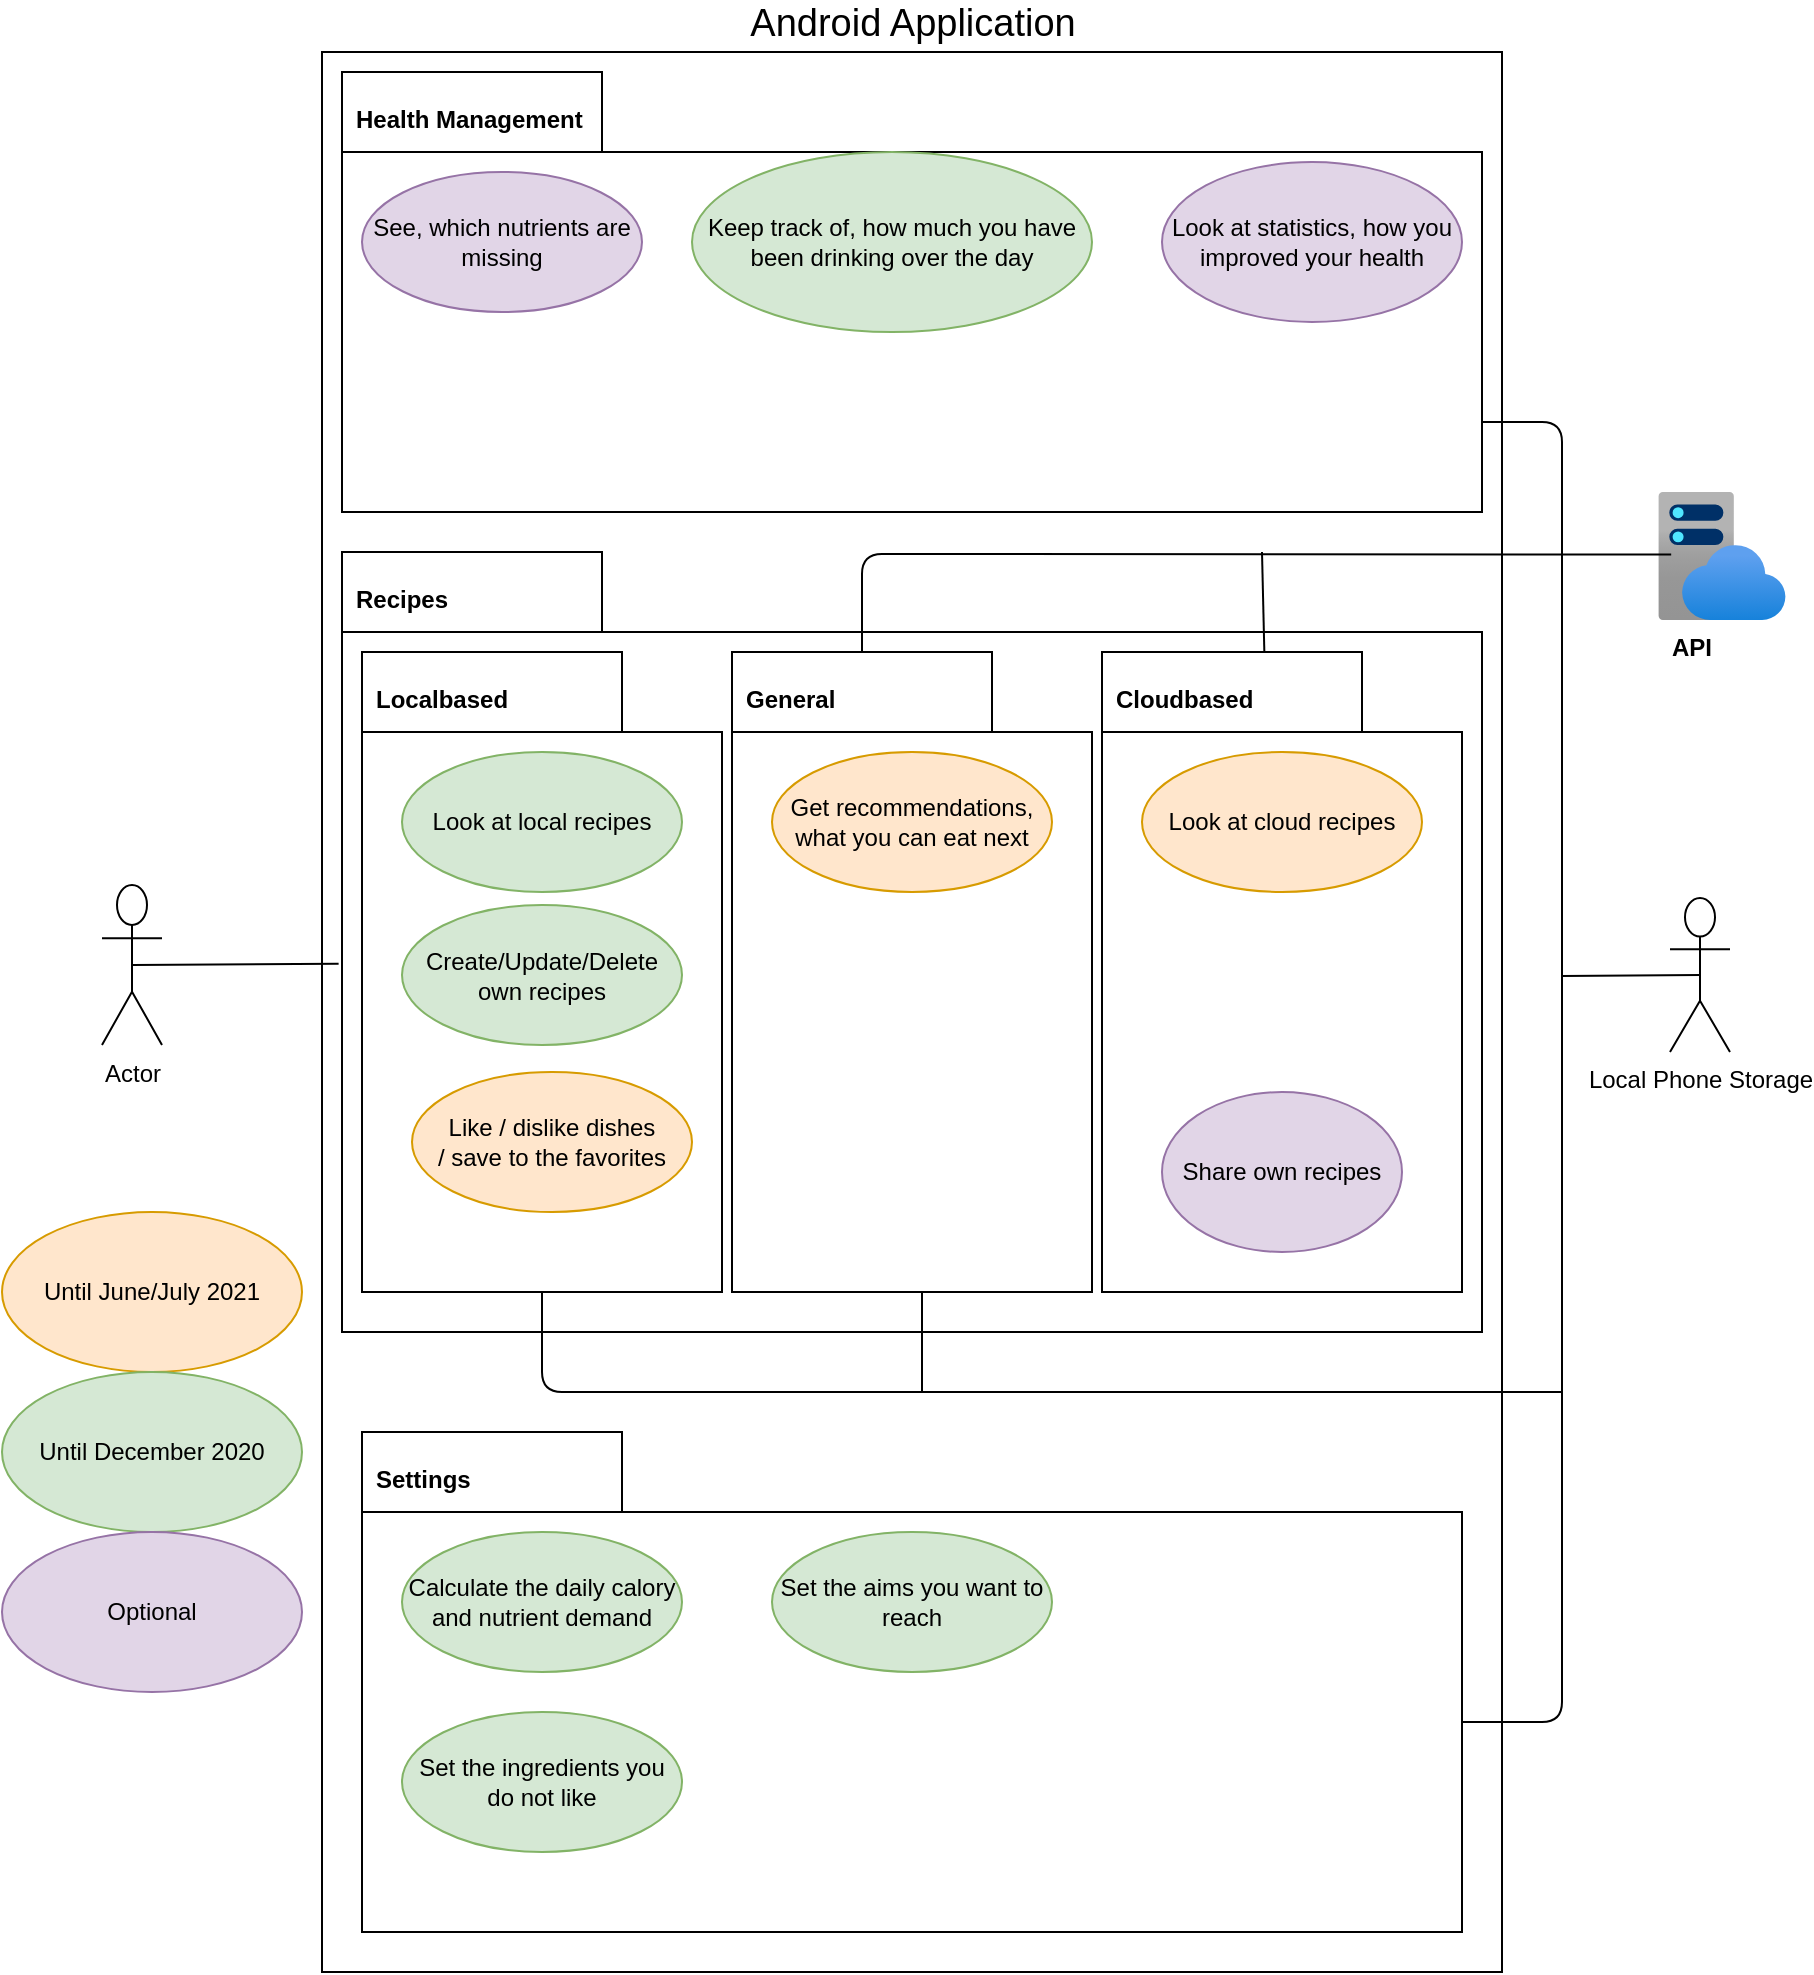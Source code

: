 <mxfile version="14.6.13" type="github">
  <diagram id="aKsNltxN8iCzFuj265N8" name="Page-1">
    <mxGraphModel dx="1865" dy="548" grid="1" gridSize="10" guides="1" tooltips="1" connect="1" arrows="1" fold="1" page="1" pageScale="1" pageWidth="827" pageHeight="1169" math="0" shadow="0">
      <root>
        <mxCell id="0" />
        <mxCell id="1" parent="0" />
        <mxCell id="Vf2kTsaKdGU_a6W1L_Ca-1" value="&lt;font style=&quot;font-size: 19px&quot;&gt;Android Application&lt;/font&gt;" style="html=1;labelPosition=center;verticalLabelPosition=top;align=center;verticalAlign=bottom;" parent="1" vertex="1">
          <mxGeometry x="60" y="50" width="590" height="960" as="geometry" />
        </mxCell>
        <mxCell id="Vf2kTsaKdGU_a6W1L_Ca-2" value="Actor" style="shape=umlActor;verticalLabelPosition=bottom;verticalAlign=top;html=1;" parent="1" vertex="1">
          <mxGeometry x="-50" y="466.5" width="30" height="80" as="geometry" />
        </mxCell>
        <UserObject label="Health Management" id="Vf2kTsaKdGU_a6W1L_Ca-3">
          <mxCell style="shape=folder;fontStyle=1;spacingTop=10;tabWidth=130;tabHeight=40;tabPosition=left;html=1;labelPosition=center;verticalLabelPosition=middle;align=left;verticalAlign=top;labelBorderColor=none;spacingLeft=5;" parent="1" vertex="1">
            <mxGeometry x="70" y="60" width="570" height="220" as="geometry" />
          </mxCell>
        </UserObject>
        <mxCell id="Vf2kTsaKdGU_a6W1L_Ca-4" value="See, which nutrients are missing" style="ellipse;whiteSpace=wrap;html=1;align=center;fillColor=#e1d5e7;strokeColor=#9673a6;" parent="1" vertex="1">
          <mxGeometry x="80" y="110" width="140" height="70" as="geometry" />
        </mxCell>
        <UserObject label="Recipes" id="Vf2kTsaKdGU_a6W1L_Ca-5">
          <mxCell style="shape=folder;fontStyle=1;spacingTop=10;tabWidth=130;tabHeight=40;tabPosition=left;html=1;labelPosition=center;verticalLabelPosition=middle;align=left;verticalAlign=top;labelBorderColor=none;spacingLeft=5;" parent="1" vertex="1">
            <mxGeometry x="70" y="300" width="570" height="390" as="geometry" />
          </mxCell>
        </UserObject>
        <mxCell id="Vf2kTsaKdGU_a6W1L_Ca-6" value="Keep track of, how much you have been drinking over the day" style="ellipse;whiteSpace=wrap;html=1;align=center;fillColor=#d5e8d4;strokeColor=#82b366;" parent="1" vertex="1">
          <mxGeometry x="245" y="100" width="200" height="90" as="geometry" />
        </mxCell>
        <mxCell id="Vf2kTsaKdGU_a6W1L_Ca-7" value="Look at statistics, how you improved your health" style="ellipse;whiteSpace=wrap;html=1;align=center;fillColor=#e1d5e7;strokeColor=#9673a6;" parent="1" vertex="1">
          <mxGeometry x="480" y="105" width="150" height="80" as="geometry" />
        </mxCell>
        <UserObject label="Settings" id="Vf2kTsaKdGU_a6W1L_Ca-8">
          <mxCell style="shape=folder;fontStyle=1;spacingTop=10;tabWidth=130;tabHeight=40;tabPosition=left;html=1;labelPosition=center;verticalLabelPosition=middle;align=left;verticalAlign=top;labelBorderColor=none;spacingLeft=5;" parent="1" vertex="1">
            <mxGeometry x="80" y="740" width="550" height="250" as="geometry" />
          </mxCell>
        </UserObject>
        <mxCell id="Vf2kTsaKdGU_a6W1L_Ca-9" value="Calculate the daily calory and nutrient demand" style="ellipse;whiteSpace=wrap;html=1;align=center;fillColor=#d5e8d4;strokeColor=#82b366;" parent="1" vertex="1">
          <mxGeometry x="100" y="790" width="140" height="70" as="geometry" />
        </mxCell>
        <mxCell id="Vf2kTsaKdGU_a6W1L_Ca-10" value="Set the aims you want to reach" style="ellipse;whiteSpace=wrap;html=1;align=center;fillColor=#d5e8d4;strokeColor=#82b366;" parent="1" vertex="1">
          <mxGeometry x="285" y="790" width="140" height="70" as="geometry" />
        </mxCell>
        <mxCell id="Vf2kTsaKdGU_a6W1L_Ca-11" value="Set the ingredients you do not like" style="ellipse;whiteSpace=wrap;html=1;align=center;fillColor=#d5e8d4;strokeColor=#82b366;" parent="1" vertex="1">
          <mxGeometry x="100" y="880" width="140" height="70" as="geometry" />
        </mxCell>
        <mxCell id="Vf2kTsaKdGU_a6W1L_Ca-12" value="Local Phone Storage&lt;br&gt;" style="shape=umlActor;verticalLabelPosition=bottom;verticalAlign=top;html=1;outlineConnect=0;" parent="1" vertex="1">
          <mxGeometry x="734" y="473" width="30" height="77" as="geometry" />
        </mxCell>
        <UserObject label="Localbased" id="Vf2kTsaKdGU_a6W1L_Ca-13">
          <mxCell style="shape=folder;fontStyle=1;spacingTop=10;tabWidth=130;tabHeight=40;tabPosition=left;html=1;labelPosition=center;verticalLabelPosition=middle;align=left;verticalAlign=top;labelBorderColor=none;spacingLeft=5;" parent="1" vertex="1">
            <mxGeometry x="80" y="350" width="180" height="320" as="geometry" />
          </mxCell>
        </UserObject>
        <mxCell id="Vf2kTsaKdGU_a6W1L_Ca-14" value="Look at local recipes" style="ellipse;whiteSpace=wrap;html=1;align=center;fillColor=#d5e8d4;strokeColor=#82b366;" parent="1" vertex="1">
          <mxGeometry x="100" y="400" width="140" height="70" as="geometry" />
        </mxCell>
        <mxCell id="Vf2kTsaKdGU_a6W1L_Ca-15" value="Create/Update/Delete own recipes" style="ellipse;whiteSpace=wrap;html=1;align=center;fillColor=#d5e8d4;strokeColor=#82b366;" parent="1" vertex="1">
          <mxGeometry x="100" y="476.5" width="140" height="70" as="geometry" />
        </mxCell>
        <UserObject label="Cloudbased" id="Vf2kTsaKdGU_a6W1L_Ca-16">
          <mxCell style="shape=folder;fontStyle=1;spacingTop=10;tabWidth=130;tabHeight=40;tabPosition=left;html=1;labelPosition=center;verticalLabelPosition=middle;align=left;verticalAlign=top;labelBorderColor=none;spacingLeft=5;" parent="1" vertex="1">
            <mxGeometry x="450" y="350" width="180" height="320" as="geometry" />
          </mxCell>
        </UserObject>
        <UserObject label="General" id="Vf2kTsaKdGU_a6W1L_Ca-17">
          <mxCell style="shape=folder;fontStyle=1;spacingTop=10;tabWidth=130;tabHeight=40;tabPosition=left;html=1;labelPosition=center;verticalLabelPosition=middle;align=left;verticalAlign=top;labelBorderColor=none;spacingLeft=5;" parent="1" vertex="1">
            <mxGeometry x="265" y="350" width="180" height="320" as="geometry" />
          </mxCell>
        </UserObject>
        <mxCell id="Vf2kTsaKdGU_a6W1L_Ca-18" value="Get recommendations, what you can eat next" style="ellipse;whiteSpace=wrap;html=1;align=center;fillColor=#ffe6cc;strokeColor=#d79b00;" parent="1" vertex="1">
          <mxGeometry x="285" y="400" width="140" height="70" as="geometry" />
        </mxCell>
        <mxCell id="Vf2kTsaKdGU_a6W1L_Ca-19" value="Like / dislike dishes&lt;br&gt;/ save to the favorites" style="ellipse;whiteSpace=wrap;html=1;align=center;fillColor=#ffe6cc;strokeColor=#d79b00;" parent="1" vertex="1">
          <mxGeometry x="105" y="560" width="140" height="70" as="geometry" />
        </mxCell>
        <mxCell id="Vf2kTsaKdGU_a6W1L_Ca-20" value="Look at cloud recipes" style="ellipse;whiteSpace=wrap;html=1;align=center;fillColor=#ffe6cc;strokeColor=#d79b00;" parent="1" vertex="1">
          <mxGeometry x="470" y="400" width="140" height="70" as="geometry" />
        </mxCell>
        <mxCell id="Vf2kTsaKdGU_a6W1L_Ca-21" value="" style="group" parent="1" vertex="1" connectable="0">
          <mxGeometry x="711" y="270" width="81" height="90" as="geometry" />
        </mxCell>
        <mxCell id="Vf2kTsaKdGU_a6W1L_Ca-22" value="" style="aspect=fixed;html=1;points=[];align=center;image;fontSize=12;image=img/lib/azure2/app_services/App_Service_Plans.svg;gradientColor=none;" parent="Vf2kTsaKdGU_a6W1L_Ca-21" vertex="1">
          <mxGeometry x="17" width="64" height="64" as="geometry" />
        </mxCell>
        <mxCell id="Vf2kTsaKdGU_a6W1L_Ca-23" value="API" style="text;align=center;fontStyle=1;verticalAlign=middle;spacingLeft=3;spacingRight=3;strokeColor=none;rotatable=0;points=[[0,0.5],[1,0.5]];portConstraint=eastwest;" parent="Vf2kTsaKdGU_a6W1L_Ca-21" vertex="1">
          <mxGeometry y="64" width="68" height="26" as="geometry" />
        </mxCell>
        <mxCell id="Vf2kTsaKdGU_a6W1L_Ca-24" value="" style="endArrow=none;html=1;entryX=0.103;entryY=0.489;entryDx=0;entryDy=0;entryPerimeter=0;exitX=0;exitY=0;exitDx=65;exitDy=0;exitPerimeter=0;" parent="1" source="Vf2kTsaKdGU_a6W1L_Ca-17" target="Vf2kTsaKdGU_a6W1L_Ca-22" edge="1">
          <mxGeometry width="50" height="50" relative="1" as="geometry">
            <mxPoint x="680" y="470" as="sourcePoint" />
            <mxPoint x="730" y="420" as="targetPoint" />
            <Array as="points">
              <mxPoint x="330" y="301" />
            </Array>
          </mxGeometry>
        </mxCell>
        <mxCell id="Vf2kTsaKdGU_a6W1L_Ca-25" value="" style="endArrow=none;html=1;exitX=0.451;exitY=0.001;exitDx=0;exitDy=0;exitPerimeter=0;" parent="1" source="Vf2kTsaKdGU_a6W1L_Ca-16" edge="1">
          <mxGeometry width="50" height="50" relative="1" as="geometry">
            <mxPoint x="730" y="450" as="sourcePoint" />
            <mxPoint x="530" y="300" as="targetPoint" />
          </mxGeometry>
        </mxCell>
        <mxCell id="Vf2kTsaKdGU_a6W1L_Ca-26" value="Share own recipes" style="ellipse;whiteSpace=wrap;html=1;fillColor=#e1d5e7;strokeColor=#9673a6;" parent="1" vertex="1">
          <mxGeometry x="480" y="570" width="120" height="80" as="geometry" />
        </mxCell>
        <mxCell id="Vf2kTsaKdGU_a6W1L_Ca-27" value="" style="endArrow=none;html=1;exitX=0.5;exitY=0.5;exitDx=0;exitDy=0;exitPerimeter=0;entryX=-0.065;entryY=0.487;entryDx=0;entryDy=0;entryPerimeter=0;" parent="1" source="Vf2kTsaKdGU_a6W1L_Ca-2" target="Vf2kTsaKdGU_a6W1L_Ca-13" edge="1">
          <mxGeometry width="50" height="50" relative="1" as="geometry">
            <mxPoint x="-10" y="530" as="sourcePoint" />
            <mxPoint x="40" y="480" as="targetPoint" />
          </mxGeometry>
        </mxCell>
        <mxCell id="Vf2kTsaKdGU_a6W1L_Ca-28" value="" style="endArrow=none;html=1;exitX=0.5;exitY=1;exitDx=0;exitDy=0;exitPerimeter=0;" parent="1" source="Vf2kTsaKdGU_a6W1L_Ca-13" edge="1">
          <mxGeometry width="50" height="50" relative="1" as="geometry">
            <mxPoint x="720" y="770" as="sourcePoint" />
            <mxPoint x="680" y="720" as="targetPoint" />
            <Array as="points">
              <mxPoint x="170" y="720" />
            </Array>
          </mxGeometry>
        </mxCell>
        <mxCell id="Vf2kTsaKdGU_a6W1L_Ca-29" value="" style="endArrow=none;html=1;exitX=0;exitY=0;exitDx=550;exitDy=145;exitPerimeter=0;" parent="1" source="Vf2kTsaKdGU_a6W1L_Ca-8" edge="1">
          <mxGeometry width="50" height="50" relative="1" as="geometry">
            <mxPoint x="700" y="900" as="sourcePoint" />
            <mxPoint x="680" y="510" as="targetPoint" />
            <Array as="points">
              <mxPoint x="680" y="885" />
            </Array>
          </mxGeometry>
        </mxCell>
        <mxCell id="Vf2kTsaKdGU_a6W1L_Ca-30" value="" style="endArrow=none;html=1;entryX=0.5;entryY=0.5;entryDx=0;entryDy=0;entryPerimeter=0;" parent="1" target="Vf2kTsaKdGU_a6W1L_Ca-12" edge="1">
          <mxGeometry width="50" height="50" relative="1" as="geometry">
            <mxPoint x="680" y="512" as="sourcePoint" />
            <mxPoint x="730" y="470" as="targetPoint" />
          </mxGeometry>
        </mxCell>
        <mxCell id="Vf2kTsaKdGU_a6W1L_Ca-31" value="" style="endArrow=none;html=1;entryX=0;entryY=0;entryDx=570;entryDy=175;entryPerimeter=0;" parent="1" target="Vf2kTsaKdGU_a6W1L_Ca-3" edge="1">
          <mxGeometry width="50" height="50" relative="1" as="geometry">
            <mxPoint x="680" y="510" as="sourcePoint" />
            <mxPoint x="740" y="410" as="targetPoint" />
            <Array as="points">
              <mxPoint x="680" y="235" />
            </Array>
          </mxGeometry>
        </mxCell>
        <mxCell id="Vf2kTsaKdGU_a6W1L_Ca-32" value="" style="endArrow=none;html=1;" parent="1" edge="1">
          <mxGeometry width="50" height="50" relative="1" as="geometry">
            <mxPoint x="360" y="720" as="sourcePoint" />
            <mxPoint x="360" y="670" as="targetPoint" />
          </mxGeometry>
        </mxCell>
        <mxCell id="JNxSTNv7pG_01Bq82V31-1" value="Until June/July 2021" style="ellipse;whiteSpace=wrap;html=1;align=center;fillColor=#ffe6cc;strokeColor=#d79b00;" parent="1" vertex="1">
          <mxGeometry x="-100" y="630" width="150" height="80" as="geometry" />
        </mxCell>
        <mxCell id="JNxSTNv7pG_01Bq82V31-4" value="Until December 2020" style="ellipse;whiteSpace=wrap;html=1;align=center;fillColor=#d5e8d4;strokeColor=#82b366;" parent="1" vertex="1">
          <mxGeometry x="-100" y="710" width="150" height="80" as="geometry" />
        </mxCell>
        <mxCell id="vr3MoE8LkvOcCMQxQlOR-1" value="Optional" style="ellipse;whiteSpace=wrap;html=1;align=center;fillColor=#e1d5e7;strokeColor=#9673a6;" parent="1" vertex="1">
          <mxGeometry x="-100" y="790" width="150" height="80" as="geometry" />
        </mxCell>
      </root>
    </mxGraphModel>
  </diagram>
</mxfile>
